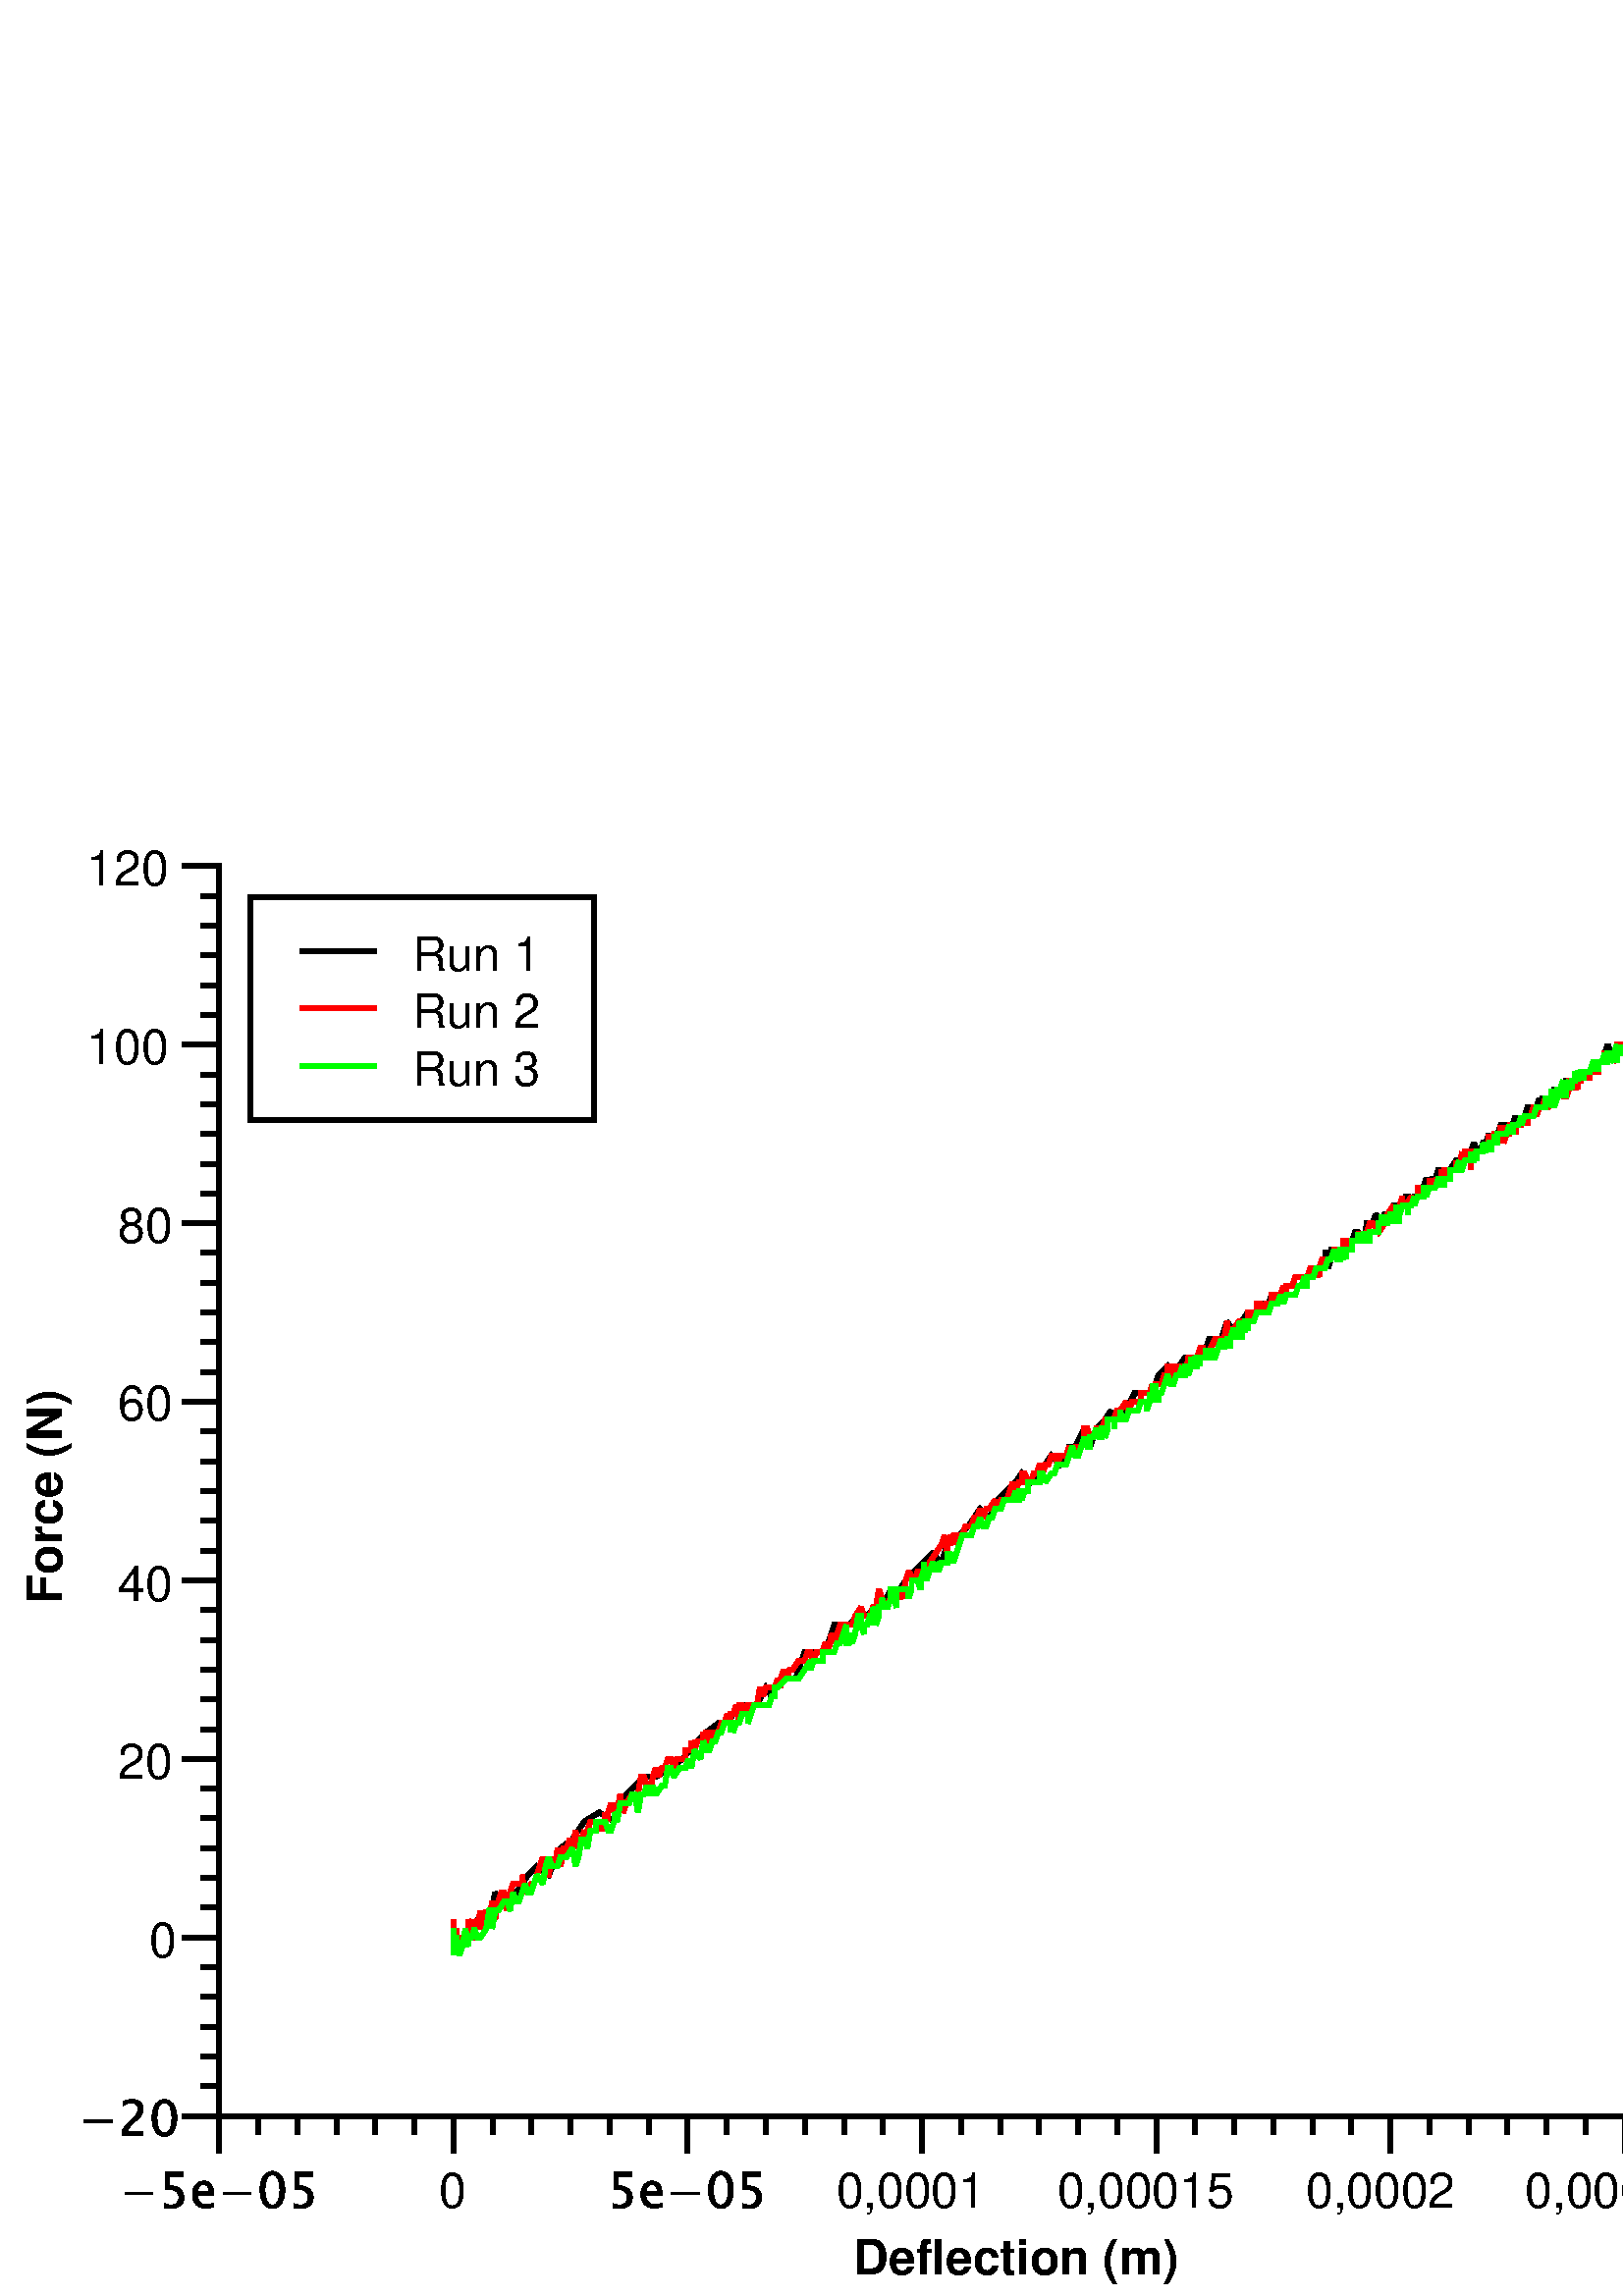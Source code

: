 %!PS-Adobe-3.0 EPSF-3.0
%%BoundingBox: 0 0 720 540
%%Pages: 0
%%BeginProlog
/bd {bind def} bind def
/c {curveto} bd
/f {findfont} bd
/l {lineto} bd
/m {moveto} bd
/r {rotate} bd
/s {show} bd
/cp {clip} bd
/fl {fill} bd
/rf {rectfill} bd
/np {newpath} bd
/lw {setlinewidth} bd
/lc {setlinecap} bd
/lj {setlinejoin} bd
/ml {setmiterlimit} bd
/ld {setdash} bd
/gl {glyphshow} bd
/gs {gsave} bd
/gr {grestore} bd
/st {stroke} bd
/sf {scalefont setfont} bd
/tr {translate} bd
/sw {stringwidth pop neg 0 rmoveto} bind def
/col {setrgbcolor} bd
%%EndProlog
np 0 540 m 720 540 l 720 0 l 0 0 l 0 540 l 
1 1 1 col
fl
gs
np 80.4 524.4 m 681.6 524.4 l 681.6 66 l 80.4 66 l 80.4 524.4 l 
cp
0 0 0 col
1.8 lw [] 0 ld 0 lj 2 ml 0 lc
np 166.286 124.937 m 166.286 131.486 l 166.286 128.211 l 166.286 134.76 l 167.376 128.211 l 170.649 131.486 l 175.012 138.034 l 179.375 138.034 l 181.556 147.857 l 184.828 144.583 l 189.191 147.857 l 193.554 154.406 l 196.827 157.68 l 201.19 154.406 l 
205.553 164.229 l 209.916 167.503 l 214.279 174.051 l 219.732 177.326 l 225.186 174.051 l 229.549 183.874 l 232.821 187.149 l 236.094 190.423 l 240.457 190.423 l 245.91 193.697 l 250.273 196.971 l 255.727 203.52 l 258.999 206.794 l 263.362 210.069 l 
266.635 210.069 l 270.998 216.617 l 274.27 216.617 l 277.542 216.617 l 280.814 223.166 l 282.996 219.891 l 286.268 226.44 l 288.45 226.44 l 291.722 226.44 l 294.994 236.263 l 298.266 236.263 l 301.539 236.263 l 303.72 239.537 l 305.902 246.086 l 
306.992 246.086 l 309.174 246.086 l 311.355 246.086 l 314.628 249.36 l 317.9 249.36 l 321.172 252.634 l 323.354 252.634 l 326.626 259.183 l 329.898 259.183 l 332.079 262.457 l 335.352 265.731 l 338.624 269.006 l 341.896 272.28 l 345.168 269.006 l 
347.35 275.554 l 351.713 278.829 l 354.985 282.103 l 359.348 288.651 l 362.62 285.377 l 365.893 291.926 l 369.165 295.2 l 372.437 298.474 l 374.619 301.749 l 377.891 298.474 l 380.072 301.749 l 383.345 305.023 l 385.526 308.297 l 388.798 305.023 l 
390.98 308.297 l 392.071 311.571 l 394.252 311.571 l 397.524 318.12 l 399.706 311.571 l 401.887 318.12 l 405.16 321.394 l 407.341 324.669 l 408.432 321.394 l 410.613 324.669 l 412.795 324.669 l 416.067 331.217 l 419.339 331.217 l 422.612 331.217 l 
424.793 337.766 l 428.065 341.04 l 430.247 337.766 l 432.428 341.04 l 434.61 344.314 l 437.882 344.314 l 440.064 344.314 l 442.245 347.589 l 443.336 350.863 l 445.517 350.863 l 446.608 350.863 l 447.699 350.863 l 449.88 357.411 l 452.062 354.137 l 
454.243 357.411 l 455.334 357.411 l 457.516 360.686 l 458.606 360.686 l 459.697 357.411 l 460.788 360.686 l 460.788 363.96 l 462.969 363.96 l 462.969 360.686 l 464.06 363.96 l 465.151 363.96 l 466.242 367.234 l 467.332 363.96 l 468.423 367.234 l 
470.605 367.234 l 471.695 370.509 l 473.877 370.509 l 474.968 373.783 l 477.149 373.783 l 479.331 373.783 l 480.421 377.057 l 482.603 377.057 l 483.694 377.057 l 484.784 380.331 l 485.875 380.331 l 485.875 383.606 l 486.966 377.057 l 488.057 380.331 l 
488.057 383.606 l 489.147 383.606 l 490.238 383.606 l 492.42 383.606 l 493.51 383.606 l 495.692 386.88 l 496.783 390.154 l 497.873 390.154 l 498.964 386.88 l 500.055 386.88 l 501.146 393.429 l 503.327 393.429 l 504.418 396.703 l 506.599 393.429 l 
507.69 396.703 l 509.872 396.703 l 510.962 399.977 l 512.053 399.977 l 513.144 396.703 l 514.235 399.977 l 515.325 403.251 l 516.416 403.251 l 517.507 399.977 l 518.598 403.251 l 519.688 403.251 l 520.779 406.526 l 521.87 406.526 l 522.96 409.8 l 
524.051 406.526 l 525.142 409.8 l 526.233 409.8 l 527.323 413.074 l 528.414 413.074 l 530.596 409.8 l 531.686 413.074 l 533.868 416.349 l 534.959 416.349 l 536.049 416.349 l 537.14 416.349 l 538.231 419.623 l 539.322 419.623 l 540.412 422.897 l 
541.503 419.623 l 542.594 419.623 l 543.685 422.897 l 544.775 422.897 l 545.866 426.171 l 546.957 422.897 l 548.048 426.171 l 548.048 422.897 l 549.138 426.171 l 550.229 429.446 l 552.411 429.446 l 553.501 429.446 l 554.592 429.446 l 555.683 432.72 l 
556.774 429.446 l 557.864 429.446 l 558.955 432.72 l 560.046 435.994 l 561.137 435.994 l 561.137 432.72 l 562.227 435.994 l 563.318 435.994 l 564.409 439.269 l 564.409 435.994 l 565.5 439.269 l 566.59 439.269 l 567.681 439.269 l 568.772 439.269 l 
569.863 442.543 l 570.953 442.543 l 572.044 442.543 l 573.135 442.543 l 574.226 445.817 l 576.407 445.817 l 578.589 445.817 l 580.77 449.091 l 582.952 449.091 l 584.042 452.366 l 586.224 452.366 l 587.315 452.366 l 588.405 455.64 l 589.496 458.914 l 
590.587 455.64 l 591.678 455.64 l 592.768 455.64 l 592.768 458.914 l 592.768 455.64 l 592.768 458.914 l 592.768 455.64 l 592.768 458.914 l 592.768 455.64 l 592.768 458.914 l 592.768 455.64 l 592.768 458.914 l 592.768 455.64 l 592.768 458.914 l 
592.768 455.64 l 
st
gr
gs
np 80.4 524.4 m 681.6 524.4 l 681.6 66 l 80.4 66 l 80.4 524.4 l 
cp
1 0 0 col
1.8 lw [] 0 ld 0 lj 2 ml 0 lc
np 166.286 128.211 m 166.286 131.486 l 166.286 128.211 l 166.286 131.486 l 166.286 128.211 l 166.286 131.486 l 166.286 134.76 l 166.286 128.211 l 166.286 131.486 l 166.286 128.211 l 166.286 131.486 l 166.286 134.76 l 166.286 128.211 l 166.286 131.486 l 
166.286 138.034 l 166.286 124.937 l 166.286 131.486 l 166.286 128.211 l 166.286 131.486 l 166.286 128.211 l 166.286 131.486 l 166.286 128.211 l 166.286 131.486 l 166.286 134.76 l 166.286 128.211 l 166.286 131.486 l 166.286 128.211 l 166.286 131.486 l 
167.376 134.76 l 167.376 128.211 l 168.467 131.486 l 169.558 131.486 l 170.649 131.486 l 170.649 134.76 l 171.739 131.486 l 171.739 128.211 l 171.739 131.486 l 171.739 134.76 l 171.739 138.034 l 172.83 134.76 l 172.83 138.034 l 172.83 131.486 l 
173.921 131.486 l 173.921 134.76 l 175.012 138.034 l 175.012 134.76 l 176.102 141.309 l 177.193 134.76 l 177.193 141.309 l 178.284 138.034 l 179.375 138.034 l 180.465 144.583 l 181.556 138.034 l 182.647 144.583 l 183.738 147.857 l 184.828 147.857 l 
185.919 141.309 l 187.01 147.857 l 188.101 151.131 l 190.282 151.131 l 191.373 151.131 l 191.373 154.406 l 192.464 147.857 l 194.645 151.131 l 195.736 151.131 l 197.917 157.68 l 199.008 160.954 l 200.099 154.406 l 201.19 154.406 l 202.28 160.954 l 
202.28 157.68 l 203.371 157.68 l 204.462 164.229 l 205.553 157.68 l 206.643 164.229 l 207.734 164.229 l 208.825 167.503 l 209.916 164.229 l 211.006 170.777 l 212.097 164.229 l 213.188 167.503 l 214.279 170.777 l 214.279 167.503 l 215.369 170.777 l 
216.46 174.051 l 217.551 174.051 l 218.642 174.051 l 219.732 170.777 l 220.823 174.051 l 221.914 170.777 l 221.914 177.326 l 223.005 174.051 l 223.005 177.326 l 224.095 180.6 l 224.095 177.326 l 225.186 180.6 l 226.277 177.326 l 227.368 183.874 l 
228.458 177.326 l 229.549 180.6 l 231.731 183.874 l 232.821 183.874 l 233.912 183.874 l 235.003 190.423 l 236.094 190.423 l 237.184 187.149 l 238.275 183.874 l 239.366 190.423 l 240.457 193.697 l 241.547 190.423 l 242.638 193.697 l 243.729 193.697 l 
244.82 196.971 l 245.91 196.971 l 247.001 193.697 l 248.092 196.971 l 249.183 196.971 l 250.273 196.971 l 251.364 196.971 l 251.364 200.246 l 252.455 200.246 l 253.546 200.246 l 253.546 203.52 l 254.636 200.246 l 255.727 203.52 l 256.818 203.52 l 
257.909 203.52 l 257.909 206.794 l 258.999 200.246 l 258.999 206.794 l 260.09 206.794 l 261.181 203.52 l 261.181 206.794 l 262.272 206.794 l 263.362 206.794 l 264.453 210.069 l 265.544 210.069 l 266.635 213.343 l 266.635 210.069 l 267.725 210.069 l 
267.725 213.343 l 268.816 213.343 l 269.907 216.617 l 270.998 210.069 l 270.998 216.617 l 272.088 216.617 l 273.179 213.343 l 274.27 216.617 l 275.361 216.617 l 276.451 216.617 l 277.542 216.617 l 278.633 223.166 l 279.724 219.891 l 280.814 223.166 l 
281.905 223.166 l 284.087 223.166 l 285.177 226.44 l 286.268 223.166 l 286.268 226.44 l 287.359 229.714 l 288.45 226.44 l 289.54 229.714 l 290.631 229.714 l 292.813 232.989 l 294.994 232.989 l 296.085 236.263 l 297.176 236.263 l 298.266 232.989 l 
299.357 236.263 l 301.539 236.263 l 302.629 239.537 l 303.72 236.263 l 304.811 242.811 l 305.902 239.537 l 306.992 242.811 l 308.083 246.086 l 309.174 246.086 l 311.355 246.086 l 312.446 246.086 l 313.537 249.36 l 315.718 252.634 l 316.809 249.36 l 
317.9 249.36 l 318.991 249.36 l 320.081 252.634 l 321.172 252.634 l 322.263 259.183 l 323.354 255.909 l 324.444 252.634 l 326.626 255.909 l 327.717 259.183 l 328.807 259.183 l 330.989 255.909 l 332.079 262.457 l 333.17 265.731 l 335.352 262.457 l 
336.442 265.731 l 338.624 265.731 l 340.805 269.006 l 342.987 272.28 l 345.168 275.554 l 346.259 278.829 l 347.35 272.28 l 347.35 275.554 l 348.441 278.829 l 348.441 275.554 l 349.531 278.829 l 350.622 278.829 l 350.622 275.554 l 351.713 278.829 l 
352.804 278.829 l 353.894 282.103 l 354.985 282.103 l 356.076 282.103 l 357.167 285.377 l 358.257 285.377 l 359.348 288.651 l 360.439 285.377 l 361.53 288.651 l 362.62 288.651 l 364.802 291.926 l 365.893 288.651 l 366.983 291.926 l 368.074 291.926 l 
369.165 291.926 l 370.256 295.2 l 371.346 298.474 l 372.437 295.2 l 373.528 298.474 l 374.619 298.474 l 374.619 301.749 l 375.709 301.749 l 376.8 298.474 l 377.891 298.474 l 378.982 301.749 l 380.072 301.749 l 381.163 305.023 l 382.254 301.749 l 
383.345 305.023 l 384.435 305.023 l 385.526 308.297 l 386.617 308.297 l 387.708 305.023 l 388.798 308.297 l 389.889 308.297 l 390.98 308.297 l 392.071 311.571 l 393.161 308.297 l 394.252 311.571 l 395.343 311.571 l 396.434 311.571 l 397.524 314.846 l 
397.524 318.12 l 398.615 318.12 l 399.706 314.846 l 400.797 314.846 l 401.887 318.12 l 402.978 318.12 l 404.069 318.12 l 405.16 321.394 l 406.25 321.394 l 407.341 321.394 l 408.432 321.394 l 409.523 324.669 l 410.613 324.669 l 412.795 327.943 l 
413.886 324.669 l 414.976 327.943 l 416.067 327.943 l 417.158 327.943 l 418.249 327.943 l 418.249 331.217 l 419.339 331.217 l 420.43 331.217 l 421.521 331.217 l 422.612 334.491 l 423.702 331.217 l 423.702 334.491 l 424.793 334.491 l 425.884 334.491 l 
426.975 337.766 l 428.065 337.766 l 428.065 341.04 l 429.156 341.04 l 429.156 337.766 l 430.247 337.766 l 430.247 341.04 l 431.338 341.04 l 431.338 337.766 l 432.428 341.04 l 433.519 341.04 l 434.61 337.766 l 435.701 344.314 l 436.791 344.314 l 
437.882 341.04 l 437.882 344.314 l 438.973 344.314 l 440.064 347.589 l 441.154 347.589 l 441.154 344.314 l 441.154 347.589 l 442.245 344.314 l 445.517 350.863 l 448.79 350.863 l 449.88 357.411 l 450.971 350.863 l 450.971 354.137 l 452.062 354.137 l 
454.243 357.411 l 455.334 357.411 l 456.425 357.411 l 457.516 357.411 l 457.516 360.686 l 458.606 360.686 l 459.697 357.411 l 459.697 360.686 l 460.788 360.686 l 460.788 363.96 l 461.879 363.96 l 461.879 360.686 l 462.969 363.96 l 462.969 360.686 l 
464.06 363.96 l 465.151 363.96 l 466.242 363.96 l 466.242 367.234 l 467.332 367.234 l 468.423 367.234 l 468.423 363.96 l 469.514 367.234 l 470.605 370.509 l 470.605 367.234 l 471.695 367.234 l 471.695 370.509 l 472.786 370.509 l 473.877 370.509 l 
474.968 373.783 l 476.058 373.783 l 477.149 373.783 l 478.24 373.783 l 479.331 373.783 l 480.421 377.057 l 481.512 377.057 l 482.603 377.057 l 483.694 373.783 l 483.694 377.057 l 484.784 380.331 l 485.875 380.331 l 486.966 380.331 l 488.057 380.331 l 
489.147 383.606 l 489.147 380.331 l 489.147 383.606 l 490.238 383.606 l 491.329 383.606 l 492.42 383.606 l 492.42 386.88 l 493.51 386.88 l 493.51 383.606 l 494.601 386.88 l 495.692 386.88 l 495.692 383.606 l 495.692 386.88 l 496.783 386.88 l 
497.873 386.88 l 497.873 390.154 l 498.964 386.88 l 500.055 386.88 l 501.146 390.154 l 502.236 393.429 l 503.327 393.429 l 505.509 390.154 l 507.69 393.429 l 508.781 396.703 l 510.962 399.977 l 510.962 396.703 l 512.053 396.703 l 513.144 399.977 l 
514.235 403.251 l 514.235 399.977 l 515.325 399.977 l 517.507 403.251 l 518.598 399.977 l 519.688 403.251 l 519.688 406.526 l 520.779 406.526 l 521.87 406.526 l 521.87 403.251 l 522.96 406.526 l 524.051 406.526 l 524.051 409.8 l 524.051 406.526 l 
525.142 406.526 l 525.142 409.8 l 526.233 406.526 l 527.323 409.8 l 528.414 409.8 l 528.414 413.074 l 528.414 409.8 l 529.505 409.8 l 529.505 413.074 l 530.596 413.074 l 530.596 409.8 l 531.686 413.074 l 532.777 413.074 l 533.868 413.074 l 
533.868 416.349 l 534.959 413.074 l 536.049 419.623 l 536.049 416.349 l 536.049 413.074 l 536.049 416.349 l 537.14 416.349 l 537.14 419.623 l 538.231 419.623 l 538.231 416.349 l 538.231 419.623 l 538.231 416.349 l 539.322 416.349 l 539.322 419.623 l 
539.322 416.349 l 539.322 419.623 l 539.322 413.074 l 539.322 416.349 l 539.322 419.623 l 542.594 419.623 l 543.685 419.623 l 543.685 422.897 l 543.685 419.623 l 544.775 422.897 l 544.775 419.623 l 545.866 422.897 l 545.866 426.171 l 545.866 422.897 l 
546.957 422.897 l 546.957 426.171 l 548.048 422.897 l 548.048 426.171 l 549.138 426.171 l 549.138 422.897 l 550.229 426.171 l 550.229 429.446 l 550.229 426.171 l 550.229 429.446 l 550.229 426.171 l 551.32 426.171 l 551.32 422.897 l 552.411 426.171 l 
552.411 429.446 l 552.411 426.171 l 553.501 426.171 l 553.501 429.446 l 553.501 426.171 l 553.501 429.446 l 554.592 429.446 l 555.683 426.171 l 555.683 429.446 l 556.774 429.446 l 557.864 429.446 l 558.955 432.72 l 560.046 432.72 l 560.046 429.446 l 
560.046 432.72 l 561.137 432.72 l 562.227 435.994 l 563.318 435.994 l 563.318 432.72 l 564.409 435.994 l 565.5 435.994 l 566.59 439.269 l 566.59 435.994 l 567.681 435.994 l 568.772 439.269 l 569.863 439.269 l 570.953 442.543 l 570.953 439.269 l 
572.044 442.543 l 573.135 442.543 l 573.135 439.269 l 574.226 442.543 l 574.226 439.269 l 575.316 442.543 l 575.316 445.817 l 576.407 445.817 l 576.407 442.543 l 577.498 445.817 l 578.589 442.543 l 578.589 445.817 l 579.679 445.817 l 579.679 449.091 l 
579.679 445.817 l 580.77 449.091 l 581.861 449.091 l 581.861 445.817 l 581.861 449.091 l 582.952 449.091 l 582.952 445.817 l 582.952 449.091 l 584.042 449.091 l 585.133 452.366 l 585.133 449.091 l 586.224 449.091 l 586.224 452.366 l 587.315 452.366 l 
588.405 452.366 l 588.405 455.64 l 589.496 455.64 l 589.496 452.366 l 589.496 455.64 l 590.587 455.64 l 590.587 452.366 l 590.587 455.64 l 591.678 452.366 l 591.678 455.64 l 591.678 452.366 l 592.768 455.64 l 592.768 458.914 l 593.859 458.914 l 
593.859 455.64 l 594.95 455.64 l 594.95 458.914 l 594.95 455.64 l 594.95 458.914 l 594.95 455.64 l 594.95 458.914 l 594.95 455.64 l 594.95 458.914 l 594.95 455.64 l 594.95 458.914 l 594.95 455.64 l 594.95 458.914 l 594.95 455.64 l 594.95 458.914 l 
594.95 455.64 l 594.95 458.914 l 594.95 455.64 l 594.95 458.914 l 594.95 455.64 l 594.95 458.914 l 594.95 455.64 l 594.95 458.914 l 594.95 455.64 l 594.95 458.914 l 594.95 455.64 l 594.95 458.914 l 594.95 455.64 l 594.95 458.914 l 594.95 455.64 l 
594.95 458.914 l 594.95 455.64 l 
st
gr
gs
np 80.4 524.4 m 681.6 524.4 l 681.6 66 l 80.4 66 l 80.4 524.4 l 
cp
0 1 0 col
1.8 lw [] 0 ld 0 lj 2 ml 0 lc
np 166.286 128.211 m 166.286 131.486 l 166.286 128.211 l 166.286 131.486 l 166.286 128.211 l 166.286 131.486 l 166.286 124.937 l 166.286 131.486 l 166.286 134.76 l 166.286 124.937 l 166.286 128.211 l 166.286 131.486 l 166.286 128.211 l 166.286 131.486 l 
166.286 134.76 l 166.286 124.937 l 166.286 131.486 l 166.286 128.211 l 166.286 134.76 l 166.286 128.211 l 166.286 131.486 l 166.286 128.211 l 166.286 131.486 l 166.286 128.211 l 166.286 131.486 l 166.286 128.211 l 166.286 124.937 l 166.286 128.211 l 
166.286 131.486 l 166.286 128.211 l 166.286 134.76 l 166.286 128.211 l 166.286 124.937 l 166.286 131.486 l 167.376 131.486 l 167.376 124.937 l 167.376 131.486 l 168.467 124.937 l 169.558 128.211 l 170.649 134.76 l 171.739 128.211 l 171.739 131.486 l 
172.83 131.486 l 173.921 134.76 l 175.012 131.486 l 176.102 131.486 l 178.284 134.76 l 179.375 141.309 l 180.465 141.309 l 180.465 134.76 l 181.556 141.309 l 182.647 141.309 l 184.828 144.583 l 185.919 144.583 l 187.01 141.309 l 188.101 147.857 l 
189.191 144.583 l 190.282 144.583 l 192.464 151.131 l 193.554 147.857 l 194.645 147.857 l 195.736 151.131 l 196.827 154.406 l 199.008 151.131 l 200.099 157.68 l 201.19 160.954 l 202.28 157.68 l 203.371 157.68 l 204.462 157.68 l 205.553 160.954 l 
206.643 160.954 l 207.734 160.954 l 209.916 164.229 l 211.006 157.68 l 212.097 160.954 l 213.188 167.503 l 214.279 167.503 l 215.369 164.229 l 216.46 170.777 l 217.551 170.777 l 218.642 170.777 l 218.642 174.051 l 219.732 174.051 l 220.823 174.051 l 
221.914 174.051 l 223.005 170.777 l 224.095 170.777 l 225.186 174.051 l 225.186 177.326 l 226.277 174.051 l 227.368 180.6 l 228.458 180.6 l 229.549 180.6 l 230.64 180.6 l 231.731 183.874 l 232.821 183.874 l 233.912 177.326 l 235.003 183.874 l 
236.094 183.874 l 237.184 187.149 l 238.275 183.874 l 239.366 187.149 l 240.457 183.874 l 242.638 187.149 l 243.729 187.149 l 244.82 193.697 l 245.91 193.697 l 247.001 190.423 l 249.183 193.697 l 251.364 193.697 l 252.455 196.971 l 253.546 193.697 l 
254.636 200.246 l 256.818 196.971 l 257.909 203.52 l 258.999 200.246 l 260.09 200.246 l 261.181 203.52 l 262.272 203.52 l 263.362 206.794 l 264.453 206.794 l 265.544 210.069 l 266.635 210.069 l 267.725 210.069 l 267.725 206.794 l 267.725 210.069 l 
268.816 210.069 l 268.816 206.794 l 269.907 210.069 l 270.998 210.069 l 272.088 213.343 l 273.179 213.343 l 274.27 213.343 l 274.27 210.069 l 275.361 213.343 l 276.451 216.617 l 277.542 216.617 l 278.633 216.617 l 279.724 216.617 l 280.814 216.617 l 
281.905 216.617 l 282.996 219.891 l 284.087 219.891 l 284.087 223.166 l 285.177 223.166 l 288.45 226.44 l 292.813 226.44 l 294.994 229.714 l 297.176 232.989 l 297.176 229.714 l 297.176 232.989 l 297.176 229.714 l 298.266 232.989 l 299.357 232.989 l 
300.448 232.989 l 301.539 232.989 l 301.539 236.263 l 302.629 236.263 l 303.72 236.263 l 304.811 236.263 l 305.902 236.263 l 306.992 239.537 l 308.083 239.537 l 309.174 242.811 l 310.265 246.086 l 310.265 239.537 l 311.355 239.537 l 312.446 242.811 l 
312.446 239.537 l 313.537 242.811 l 314.628 249.36 l 315.718 249.36 l 315.718 246.086 l 316.809 242.811 l 316.809 246.086 l 317.9 246.086 l 318.991 249.36 l 318.991 246.086 l 318.991 249.36 l 320.081 249.36 l 320.081 252.634 l 321.172 249.36 l 
321.172 246.086 l 322.263 249.36 l 322.263 252.634 l 323.354 252.634 l 323.354 255.909 l 324.444 252.634 l 325.535 252.634 l 326.626 255.909 l 326.626 259.183 l 327.717 259.183 l 327.717 255.909 l 328.807 252.634 l 328.807 255.909 l 328.807 259.183 l 
329.898 259.183 l 330.989 259.183 l 332.079 259.183 l 333.17 259.183 l 333.17 255.909 l 334.261 259.183 l 334.261 262.457 l 335.352 262.457 l 336.442 262.457 l 337.533 259.183 l 337.533 262.457 l 338.624 265.731 l 338.624 269.006 l 339.715 262.457 l 
340.805 265.731 l 341.896 269.006 l 342.987 265.731 l 342.987 269.006 l 344.078 265.731 l 345.168 269.006 l 346.259 269.006 l 347.35 269.006 l 347.35 272.28 l 348.441 272.28 l 349.531 269.006 l 350.622 272.28 l 351.713 275.554 l 352.804 278.829 l 
353.894 278.829 l 356.076 278.829 l 357.167 282.103 l 358.257 282.103 l 359.348 285.377 l 360.439 282.103 l 361.53 282.103 l 362.62 285.377 l 363.711 285.377 l 364.802 288.651 l 365.893 288.651 l 366.983 288.651 l 368.074 291.926 l 369.165 291.926 l 
370.256 291.926 l 371.346 291.926 l 372.437 295.2 l 372.437 291.926 l 373.528 291.926 l 373.528 295.2 l 374.619 295.2 l 374.619 291.926 l 375.709 295.2 l 376.8 295.2 l 376.8 298.474 l 377.891 298.474 l 378.982 298.474 l 380.072 298.474 l 
381.163 298.474 l 381.163 301.749 l 382.254 301.749 l 383.345 298.474 l 385.526 301.749 l 386.617 301.749 l 387.708 305.023 l 388.798 305.023 l 389.889 305.023 l 390.98 305.023 l 392.071 308.297 l 393.161 311.571 l 394.252 308.297 l 395.343 308.297 l 
396.434 311.571 l 397.524 314.846 l 398.615 311.571 l 399.706 311.571 l 399.706 314.846 l 400.797 314.846 l 401.887 318.12 l 402.978 314.846 l 404.069 314.846 l 404.069 318.12 l 405.16 318.12 l 405.16 314.846 l 406.25 318.12 l 406.25 321.394 l 
407.341 321.394 l 408.432 321.394 l 408.432 318.12 l 408.432 321.394 l 409.523 321.394 l 410.613 321.394 l 410.613 324.669 l 411.704 321.394 l 412.795 321.394 l 413.886 324.669 l 414.976 324.669 l 416.067 324.669 l 417.158 324.669 l 418.249 327.943 l 
419.339 327.943 l 420.43 327.943 l 420.43 324.669 l 421.521 327.943 l 421.521 331.217 l 422.612 327.943 l 422.612 331.217 l 422.612 334.491 l 422.612 331.217 l 423.702 331.217 l 423.702 334.491 l 423.702 331.217 l 424.793 327.943 l 424.793 331.217 l 
425.884 331.217 l 426.975 334.491 l 428.065 337.766 l 429.156 334.491 l 430.247 334.491 l 431.338 337.766 l 432.428 337.766 l 433.519 341.04 l 433.519 337.766 l 434.61 337.766 l 434.61 341.04 l 435.701 341.04 l 435.701 337.766 l 436.791 341.04 l 
436.791 344.314 l 436.791 341.04 l 436.791 344.314 l 437.882 341.04 l 438.973 341.04 l 438.973 344.314 l 440.064 344.314 l 440.064 341.04 l 440.064 344.314 l 441.154 344.314 l 442.245 344.314 l 442.245 347.589 l 442.245 344.314 l 443.336 344.314 l 
443.336 347.589 l 443.336 344.314 l 444.427 344.314 l 444.427 347.589 l 444.427 344.314 l 445.517 344.314 l 446.608 347.589 l 447.699 350.863 l 447.699 347.589 l 448.79 350.863 l 448.79 347.589 l 449.88 350.863 l 450.971 350.863 l 450.971 347.589 l 
450.971 350.863 l 452.062 354.137 l 452.062 350.863 l 452.062 354.137 l 453.153 354.137 l 453.153 350.863 l 453.153 354.137 l 454.243 354.137 l 454.243 357.411 l 455.334 354.137 l 455.334 350.863 l 455.334 354.137 l 456.425 354.137 l 456.425 357.411 l 
457.516 357.411 l 457.516 354.137 l 457.516 357.411 l 458.606 357.411 l 459.697 357.411 l 460.788 360.686 l 461.879 360.686 l 462.969 360.686 l 464.06 360.686 l 465.151 360.686 l 466.242 363.96 l 467.332 363.96 l 468.423 363.96 l 469.514 367.234 l 
470.605 363.96 l 471.695 367.234 l 472.786 367.234 l 473.877 367.234 l 474.968 367.234 l 476.058 370.509 l 477.149 370.509 l 478.24 373.783 l 478.24 370.509 l 479.331 370.509 l 479.331 373.783 l 480.421 373.783 l 481.512 373.783 l 482.603 377.057 l 
483.694 377.057 l 484.784 377.057 l 485.875 377.057 l 486.966 380.331 l 488.057 380.331 l 489.147 383.606 l 490.238 380.331 l 491.329 380.331 l 491.329 383.606 l 492.42 383.606 l 493.51 380.331 l 493.51 383.606 l 494.601 383.606 l 495.692 383.606 l 
495.692 386.88 l 495.692 383.606 l 495.692 386.88 l 496.783 386.88 l 497.873 386.88 l 497.873 390.154 l 497.873 386.88 l 498.964 386.88 l 500.055 390.154 l 500.055 386.88 l 501.146 390.154 l 501.146 386.88 l 502.236 386.88 l 502.236 390.154 l 
503.327 390.154 l 504.418 390.154 l 505.509 390.154 l 505.509 393.429 l 506.599 393.429 l 506.599 396.703 l 506.599 393.429 l 507.69 393.429 l 507.69 396.703 l 507.69 393.429 l 508.781 393.429 l 508.781 396.703 l 508.781 393.429 l 509.872 396.703 l 
509.872 393.429 l 509.872 396.703 l 510.962 396.703 l 510.962 393.429 l 510.962 396.703 l 512.053 396.703 l 512.053 399.977 l 512.053 396.703 l 513.144 393.429 l 513.144 396.703 l 514.235 399.977 l 515.325 399.977 l 516.416 399.977 l 516.416 396.703 l 
516.416 399.977 l 517.507 399.977 l 518.598 403.251 l 518.598 399.977 l 519.688 403.251 l 520.779 403.251 l 521.87 403.251 l 521.87 406.526 l 522.96 406.526 l 522.96 403.251 l 524.051 406.526 l 525.142 406.526 l 526.233 406.526 l 527.323 409.8 l 
527.323 406.526 l 527.323 409.8 l 528.414 409.8 l 529.505 409.8 l 529.505 406.526 l 529.505 409.8 l 530.596 409.8 l 531.686 409.8 l 531.686 413.074 l 532.777 413.074 l 533.868 413.074 l 534.959 416.349 l 534.959 413.074 l 536.049 413.074 l 
537.14 416.349 l 538.231 416.349 l 539.322 416.349 l 539.322 419.623 l 539.322 416.349 l 540.412 416.349 l 540.412 419.623 l 541.503 416.349 l 541.503 419.623 l 542.594 419.623 l 543.685 419.623 l 543.685 422.897 l 544.775 419.623 l 545.866 422.897 l 
546.957 422.897 l 546.957 419.623 l 546.957 422.897 l 548.048 422.897 l 548.048 426.171 l 548.048 422.897 l 548.048 426.171 l 548.048 422.897 l 548.048 426.171 l 548.048 422.897 l 549.138 422.897 l 549.138 426.171 l 550.229 426.171 l 551.32 426.171 l 
552.411 426.171 l 553.501 429.446 l 554.592 426.171 l 554.592 429.446 l 555.683 429.446 l 556.774 429.446 l 557.864 432.72 l 557.864 429.446 l 558.955 432.72 l 560.046 432.72 l 561.137 432.72 l 562.227 432.72 l 563.318 435.994 l 564.409 435.994 l 
565.5 435.994 l 566.59 435.994 l 566.59 439.269 l 567.681 439.269 l 568.772 439.269 l 568.772 442.543 l 568.772 435.994 l 569.863 439.269 l 569.863 442.543 l 569.863 439.269 l 569.863 435.994 l 570.953 439.269 l 570.953 442.543 l 572.044 442.543 l 
573.135 445.817 l 573.135 439.269 l 573.135 442.543 l 574.226 442.543 l 574.226 445.817 l 574.226 439.269 l 574.226 442.543 l 575.316 445.817 l 575.316 442.543 l 575.316 445.817 l 576.407 442.543 l 576.407 445.817 l 577.498 445.817 l 577.498 449.091 l 
578.589 445.817 l 579.679 449.091 l 579.679 445.817 l 579.679 449.091 l 580.77 449.091 l 580.77 445.817 l 580.77 449.091 l 580.77 445.817 l 580.77 449.091 l 581.861 449.091 l 582.952 449.091 l 584.042 452.366 l 585.133 452.366 l 585.133 449.091 l 
585.133 452.366 l 586.224 452.366 l 586.224 449.091 l 586.224 452.366 l 587.315 452.366 l 588.405 455.64 l 588.405 452.366 l 589.496 452.366 l 589.496 455.64 l 590.587 455.64 l 590.587 452.366 l 590.587 455.64 l 590.587 452.366 l 591.678 455.64 l 
592.768 458.914 l 592.768 452.366 l 592.768 455.64 l 592.768 458.914 l 592.768 455.64 l 593.859 455.64 l 593.859 458.914 l 593.859 455.64 l 593.859 458.914 l 593.859 455.64 l 593.859 458.914 l 593.859 455.64 l 593.859 458.914 l 593.859 455.64 l 
593.859 458.914 l 593.859 455.64 l 593.859 458.914 l 593.859 455.64 l 593.859 458.914 l 593.859 455.64 l 593.859 458.914 l 593.859 455.64 l 593.859 458.914 l 593.859 455.64 l 593.859 458.914 l 593.859 455.64 l 593.859 458.914 l 593.859 455.64 l 
593.859 458.914 l 
st
gr
0 0 0 col
/Helvetica-Bold f 17.909 sf
22.8 253.8 m
gs
90 r
(Force \(N\)) s
gr
np 30.751 63.572 m 30.751 64.451 l 41.157 64.451 l 41.157 63.572 l 30.751 63.572 l 44.694 58.8 m 44.694 60.321 l 45.197 61.498 46.215 62.781 47.748 64.17 c 48.74 65.058 l 50.015 66.212 50.653 67.358 50.653 68.494 c 
50.653 69.221 50.435 69.792 49.999 70.208 c 49.563 70.624 48.962 70.832 48.196 70.832 c 47.301 70.832 46.242 70.487 45.019 69.795 c 45.019 71.316 l 46.174 71.861 47.322 72.133 48.465 72.133 c 49.683 72.133 50.66 71.805 
51.396 71.149 c 52.131 70.492 52.499 69.622 52.499 68.538 c 52.499 67.759 52.313 67.068 51.941 66.464 c 51.569 65.861 50.876 65.128 49.862 64.267 c 49.194 63.696 l 47.806 62.518 47.003 61.393 46.786 60.321 c 52.437 60.321 l 
52.437 58.8 l 44.694 58.8 l 60.295 58.475 m 58.93 58.475 57.83 59.1 56.995 60.351 c 56.16 61.602 55.743 63.253 55.743 65.304 c 55.743 67.355 56.16 69.006 56.995 70.257 c 57.83 71.507 58.93 72.133 60.295 72.133 c 
61.666 72.133 62.768 71.509 63.6 70.261 c 64.432 69.013 64.848 67.361 64.848 65.304 c 64.848 63.253 64.432 61.602 63.6 60.351 c 62.768 59.1 61.666 58.475 60.295 58.475 c 60.291 59.776 m 62.099 59.776 63.002 61.618 63.002 65.304 c 
63.002 68.99 62.099 70.832 60.291 70.832 c 58.489 70.832 57.588 68.99 57.588 65.304 c 57.588 61.618 58.489 59.776 60.291 59.776 c 
0 0 0 col
fl
0 0 0 col
/Helvetica f 17.909 sf
54.6 124.2 m (0) s
0 0 0 col
43.2 189.6 m (20) s
0 0 0 col
43.2 255 m (40) s
0 0 0 col
43.2 321 m (60) s
0 0 0 col
43.2 386.4 m (80) s
0 0 0 col
31.8 451.8 m (100) s
0 0 0 col
31.8 517.2 m (120) s
0 0 0 col
1.8 lw [] 0 ld 2 lj 2 lc
np 80.4 76.914 m 74.4 76.914 l 
st
0 0 0 col
1.8 lw [] 0 ld 2 lj 2 lc
np 80.4 87.829 m 74.4 87.829 l 
st
0 0 0 col
1.8 lw [] 0 ld 2 lj 2 lc
np 80.4 109.657 m 74.4 109.657 l 
st
0 0 0 col
1.8 lw [] 0 ld 2 lj 2 lc
np 80.4 120.571 m 74.4 120.571 l 
st
0 0 0 col
1.8 lw [] 0 ld 2 lj 2 lc
np 80.4 142.4 m 74.4 142.4 l 
st
0 0 0 col
1.8 lw [] 0 ld 2 lj 2 lc
np 80.4 153.314 m 74.4 153.314 l 
st
0 0 0 col
1.8 lw [] 0 ld 2 lj 2 lc
np 80.4 175.143 m 74.4 175.143 l 
st
0 0 0 col
1.8 lw [] 0 ld 2 lj 2 lc
np 80.4 186.057 m 74.4 186.057 l 
st
0 0 0 col
1.8 lw [] 0 ld 2 lj 2 lc
np 80.4 207.886 m 74.4 207.886 l 
st
0 0 0 col
1.8 lw [] 0 ld 2 lj 2 lc
np 80.4 218.8 m 74.4 218.8 l 
st
0 0 0 col
1.8 lw [] 0 ld 2 lj 2 lc
np 80.4 240.629 m 74.4 240.629 l 
st
0 0 0 col
1.8 lw [] 0 ld 2 lj 2 lc
np 80.4 251.543 m 74.4 251.543 l 
st
0 0 0 col
1.8 lw [] 0 ld 2 lj 2 lc
np 80.4 273.371 m 74.4 273.371 l 
st
0 0 0 col
1.8 lw [] 0 ld 2 lj 2 lc
np 80.4 284.286 m 74.4 284.286 l 
st
0 0 0 col
1.8 lw [] 0 ld 2 lj 2 lc
np 80.4 306.114 m 74.4 306.114 l 
st
0 0 0 col
1.8 lw [] 0 ld 2 lj 2 lc
np 80.4 317.029 m 74.4 317.029 l 
st
0 0 0 col
1.8 lw [] 0 ld 2 lj 2 lc
np 80.4 338.857 m 74.4 338.857 l 
st
0 0 0 col
1.8 lw [] 0 ld 2 lj 2 lc
np 80.4 349.771 m 74.4 349.771 l 
st
0 0 0 col
1.8 lw [] 0 ld 2 lj 2 lc
np 80.4 371.6 m 74.4 371.6 l 
st
0 0 0 col
1.8 lw [] 0 ld 2 lj 2 lc
np 80.4 382.514 m 74.4 382.514 l 
st
0 0 0 col
1.8 lw [] 0 ld 2 lj 2 lc
np 80.4 404.343 m 74.4 404.343 l 
st
0 0 0 col
1.8 lw [] 0 ld 2 lj 2 lc
np 80.4 415.257 m 74.4 415.257 l 
st
0 0 0 col
1.8 lw [] 0 ld 2 lj 2 lc
np 80.4 437.086 m 74.4 437.086 l 
st
0 0 0 col
1.8 lw [] 0 ld 2 lj 2 lc
np 80.4 448 m 74.4 448 l 
st
0 0 0 col
1.8 lw [] 0 ld 2 lj 2 lc
np 80.4 469.829 m 74.4 469.829 l 
st
0 0 0 col
1.8 lw [] 0 ld 2 lj 2 lc
np 80.4 480.743 m 74.4 480.743 l 
st
0 0 0 col
1.8 lw [] 0 ld 2 lj 2 lc
np 80.4 502.571 m 74.4 502.571 l 
st
0 0 0 col
1.8 lw [] 0 ld 2 lj 2 lc
np 80.4 513.486 m 74.4 513.486 l 
st
0 0 0 col
1.8 lw [] 0 ld 2 lj 2 lc
np 80.4 98.743 m 74.4 98.743 l 
st
0 0 0 col
1.8 lw [] 0 ld 2 lj 2 lc
np 80.4 164.229 m 74.4 164.229 l 
st
0 0 0 col
1.8 lw [] 0 ld 2 lj 2 lc
np 80.4 229.714 m 74.4 229.714 l 
st
0 0 0 col
1.8 lw [] 0 ld 2 lj 2 lc
np 80.4 295.2 m 74.4 295.2 l 
st
0 0 0 col
1.8 lw [] 0 ld 2 lj 2 lc
np 80.4 360.686 m 74.4 360.686 l 
st
0 0 0 col
1.8 lw [] 0 ld 2 lj 2 lc
np 80.4 426.171 m 74.4 426.171 l 
st
0 0 0 col
1.8 lw [] 0 ld 2 lj 2 lc
np 80.4 491.657 m 74.4 491.657 l 
st
0 0 0 col
1.8 lw [] 0 ld 2 lj 2 lc
np 80.4 66 m 67.8 66 l 
st
0 0 0 col
1.8 lw [] 0 ld 2 lj 2 lc
np 80.4 131.486 m 67.8 131.486 l 
st
0 0 0 col
1.8 lw [] 0 ld 2 lj 2 lc
np 80.4 196.971 m 67.8 196.971 l 
st
0 0 0 col
1.8 lw [] 0 ld 2 lj 2 lc
np 80.4 262.457 m 67.8 262.457 l 
st
0 0 0 col
1.8 lw [] 0 ld 2 lj 2 lc
np 80.4 327.943 m 67.8 327.943 l 
st
0 0 0 col
1.8 lw [] 0 ld 2 lj 2 lc
np 80.4 393.429 m 67.8 393.429 l 
st
0 0 0 col
1.8 lw [] 0 ld 2 lj 2 lc
np 80.4 458.914 m 67.8 458.914 l 
st
0 0 0 col
1.8 lw [] 0 ld 2 lj 2 lc
np 80.4 524.4 m 67.8 524.4 l 
st
0 0 0 col
1.8 lw [] 0 ld 2 lj 2 lc
np 80.4 524.4 m 80.4 66 l 
st
0 0 0 col
/Helvetica-Bold f 17.909 sf
312.9 7.8 m (Deflection \(m\)) s
np 45.751 37.172 m 45.751 38.051 l 56.157 38.051 l 56.157 37.172 l 45.751 37.172 l 60.389 32.347 m 60.389 33.894 l 61.25 33.548 62.07 33.376 62.849 33.376 c 63.705 33.376 64.377 33.627 64.867 34.131 c 65.356 34.635 
65.6 35.33 65.6 36.215 c 65.6 37.164 65.255 37.889 64.563 38.39 c 63.872 38.891 62.873 39.141 61.566 39.141 c 61.261 39.141 60.942 39.121 60.608 39.08 c 60.608 45.408 l 67.191 45.408 l 67.191 43.887 l 
62.129 43.887 l 62.129 40.468 l 63.799 40.468 65.102 40.085 66.04 39.317 c 66.977 38.549 67.446 37.486 67.446 36.127 c 67.446 34.861 67.02 33.869 66.167 33.151 c 65.315 32.434 64.138 32.075 62.639 32.075 c 61.971 32.075 
61.221 32.166 60.389 32.347 c 78.328 32.708 m 77.167 32.356 76.174 32.18 75.348 32.18 c 73.936 32.18 72.787 32.647 71.903 33.581 c 71.018 34.515 70.576 35.725 70.576 37.212 c 70.576 38.658 70.967 39.843 71.749 40.768 c 
72.531 41.693 73.532 42.156 74.75 42.156 c 75.905 42.156 76.797 41.744 77.427 40.921 c 78.056 40.098 78.371 38.93 78.371 37.419 c 78.363 36.891 l 72.342 36.891 l 72.594 34.63 73.704 33.499 75.673 33.499 c 76.394 33.499 
77.279 33.695 78.328 34.087 c 78.328 32.708 l 72.421 38.192 m 76.631 38.192 l 76.631 39.967 75.969 40.855 74.645 40.855 c 73.315 40.855 72.574 39.967 72.421 38.192 c 81.751 37.172 m 81.751 38.051 l 92.157 38.051 l 
92.157 37.172 l 81.751 37.172 l 99.895 32.075 m 98.53 32.075 97.43 32.7 96.595 33.951 c 95.76 35.202 95.343 36.853 95.343 38.904 c 95.343 40.955 95.76 42.606 96.595 43.856 c 97.43 45.108 98.53 45.733 99.895 45.733 c 
101.266 45.733 102.368 45.109 103.2 43.861 c 104.032 42.613 104.448 40.961 104.448 38.904 c 104.448 36.853 104.032 35.202 103.2 33.951 c 102.368 32.7 101.266 32.075 99.895 32.075 c 99.891 33.376 m 101.699 33.376 102.602 35.218 
102.602 38.904 c 102.602 42.59 101.699 44.432 99.891 44.432 c 98.089 44.432 97.188 42.59 97.188 38.904 c 97.188 35.218 98.089 33.376 99.891 33.376 c 107.788 32.347 m 107.788 33.894 l 108.65 33.548 109.47 33.376 110.249 33.376 c 
111.105 33.376 111.777 33.627 112.267 34.131 c 112.756 34.635 113 35.33 113 36.215 c 113 37.164 112.655 37.889 111.963 38.39 c 111.272 38.891 110.273 39.141 108.966 39.141 c 108.662 39.141 108.342 39.121 108.008 39.08 c 
108.008 45.408 l 114.591 45.408 l 114.591 43.887 l 109.529 43.887 l 109.529 40.468 l 111.199 40.468 112.502 40.085 113.44 39.317 c 114.377 38.549 114.846 37.486 114.846 36.127 c 114.846 34.861 114.42 33.869 113.567 33.151 c 112.715 32.434 
111.538 32.075 110.038 32.075 c 109.371 32.075 108.621 32.166 107.788 32.347 c 
0 0 0 col
fl
0 0 0 col
/Helvetica f 17.909 sf
160.8 32.4 m (0) s
np 224.788 32.347 m 224.788 33.894 l 225.65 33.548 226.47 33.376 227.249 33.376 c 228.105 33.376 228.777 33.627 229.267 34.131 c 229.756 34.635 230 35.33 230 36.215 c 230 37.164 229.655 37.889 228.963 38.39 c 228.272 38.891 
227.273 39.141 225.966 39.141 c 225.662 39.141 225.342 39.121 225.008 39.08 c 225.008 45.408 l 231.591 45.408 l 231.591 43.887 l 226.529 43.887 l 226.529 40.468 l 228.199 40.468 229.502 40.085 230.44 39.317 c 231.377 38.549 231.846 37.486 
231.846 36.127 c 231.846 34.861 231.42 33.869 230.567 33.151 c 229.715 32.434 228.538 32.075 227.038 32.075 c 226.371 32.075 225.621 32.166 224.788 32.347 c 242.728 32.708 m 241.567 32.356 240.574 32.18 239.748 32.18 c 238.336 32.18 
237.188 32.647 236.303 33.581 c 235.418 34.515 234.976 35.725 234.976 37.212 c 234.976 38.658 235.367 39.843 236.149 40.768 c 236.931 41.693 237.932 42.156 239.15 42.156 c 240.305 42.156 241.197 41.744 241.827 40.921 c 242.457 40.098 
242.771 38.93 242.771 37.419 c 242.763 36.891 l 236.742 36.891 l 236.994 34.63 238.104 33.499 240.073 33.499 c 240.794 33.499 241.679 33.695 242.728 34.087 c 242.728 32.708 l 236.821 38.192 m 241.031 38.192 l 241.031 39.967 240.369 40.855 
239.045 40.855 c 237.715 40.855 236.974 39.967 236.821 38.192 c 246.151 37.172 m 246.151 38.051 l 256.557 38.051 l 256.557 37.172 l 246.151 37.172 l 264.295 32.075 m 262.93 32.075 261.83 32.7 260.995 33.951 c 260.16 35.202 259.743 36.853 
259.743 38.904 c 259.743 40.955 260.16 42.606 260.995 43.856 c 261.83 45.108 262.93 45.733 264.295 45.733 c 265.666 45.733 266.768 45.109 267.6 43.861 c 268.432 42.613 268.848 40.961 268.848 38.904 c 268.848 36.853 268.432 35.202 
267.6 33.951 c 266.768 32.7 265.666 32.075 264.295 32.075 c 264.291 33.376 m 266.099 33.376 267.002 35.218 267.002 38.904 c 267.002 42.59 266.099 44.432 264.291 44.432 c 262.489 44.432 261.588 42.59 261.588 38.904 c 261.588 35.218 
262.489 33.376 264.291 33.376 c 272.188 32.347 m 272.188 33.894 l 273.05 33.548 273.87 33.376 274.649 33.376 c 275.505 33.376 276.177 33.627 276.667 34.131 c 277.156 34.635 277.4 35.33 277.4 36.215 c 277.4 37.164 277.055 37.889 
276.363 38.39 c 275.672 38.891 274.673 39.141 273.366 39.141 c 273.062 39.141 272.742 39.121 272.408 39.08 c 272.408 45.408 l 278.991 45.408 l 278.991 43.887 l 273.929 43.887 l 273.929 40.468 l 275.599 40.468 276.902 40.085 
277.84 39.317 c 278.777 38.549 279.246 37.486 279.246 36.127 c 279.246 34.861 278.82 33.869 277.967 33.151 c 277.115 32.434 275.938 32.075 274.438 32.075 c 273.771 32.075 273.021 32.166 272.188 32.347 c 
0 0 0 col
fl
0 0 0 col
306.6 32.4 m (0,0001) s
0 0 0 col
387.6 32.4 m (0,00015) s
0 0 0 col
478.8 32.4 m (0,0002) s
0 0 0 col
559.2 32.4 m (0,00025) s
0 0 0 col
650.4 32.4 m (0,0003) s
0 0 0 col
1.8 lw [] 0 ld 2 lj 2 lc
np 94.714 66 m 94.714 60 l 
st
0 0 0 col
1.8 lw [] 0 ld 2 lj 2 lc
np 109.029 66 m 109.029 60 l 
st
0 0 0 col
1.8 lw [] 0 ld 2 lj 2 lc
np 137.657 66 m 137.657 60 l 
st
0 0 0 col
1.8 lw [] 0 ld 2 lj 2 lc
np 151.971 66 m 151.971 60 l 
st
0 0 0 col
1.8 lw [] 0 ld 2 lj 2 lc
np 180.6 66 m 180.6 60 l 
st
0 0 0 col
1.8 lw [] 0 ld 2 lj 2 lc
np 194.914 66 m 194.914 60 l 
st
0 0 0 col
1.8 lw [] 0 ld 2 lj 2 lc
np 223.543 66 m 223.543 60 l 
st
0 0 0 col
1.8 lw [] 0 ld 2 lj 2 lc
np 237.857 66 m 237.857 60 l 
st
0 0 0 col
1.8 lw [] 0 ld 2 lj 2 lc
np 266.486 66 m 266.486 60 l 
st
0 0 0 col
1.8 lw [] 0 ld 2 lj 2 lc
np 280.8 66 m 280.8 60 l 
st
0 0 0 col
1.8 lw [] 0 ld 2 lj 2 lc
np 309.429 66 m 309.429 60 l 
st
0 0 0 col
1.8 lw [] 0 ld 2 lj 2 lc
np 323.743 66 m 323.743 60 l 
st
0 0 0 col
1.8 lw [] 0 ld 2 lj 2 lc
np 352.371 66 m 352.371 60 l 
st
0 0 0 col
1.8 lw [] 0 ld 2 lj 2 lc
np 366.686 66 m 366.686 60 l 
st
0 0 0 col
1.8 lw [] 0 ld 2 lj 2 lc
np 395.314 66 m 395.314 60 l 
st
0 0 0 col
1.8 lw [] 0 ld 2 lj 2 lc
np 409.628 66 m 409.628 60 l 
st
0 0 0 col
1.8 lw [] 0 ld 2 lj 2 lc
np 438.257 66 m 438.257 60 l 
st
0 0 0 col
1.8 lw [] 0 ld 2 lj 2 lc
np 452.571 66 m 452.571 60 l 
st
0 0 0 col
1.8 lw [] 0 ld 2 lj 2 lc
np 481.2 66 m 481.2 60 l 
st
0 0 0 col
1.8 lw [] 0 ld 2 lj 2 lc
np 495.514 66 m 495.514 60 l 
st
0 0 0 col
1.8 lw [] 0 ld 2 lj 2 lc
np 524.143 66 m 524.143 60 l 
st
0 0 0 col
1.8 lw [] 0 ld 2 lj 2 lc
np 538.457 66 m 538.457 60 l 
st
0 0 0 col
1.8 lw [] 0 ld 2 lj 2 lc
np 567.086 66 m 567.086 60 l 
st
0 0 0 col
1.8 lw [] 0 ld 2 lj 2 lc
np 581.4 66 m 581.4 60 l 
st
0 0 0 col
1.8 lw [] 0 ld 2 lj 2 lc
np 610.029 66 m 610.029 60 l 
st
0 0 0 col
1.8 lw [] 0 ld 2 lj 2 lc
np 624.343 66 m 624.343 60 l 
st
0 0 0 col
1.8 lw [] 0 ld 2 lj 2 lc
np 652.971 66 m 652.971 60 l 
st
0 0 0 col
1.8 lw [] 0 ld 2 lj 2 lc
np 667.286 66 m 667.286 60 l 
st
0 0 0 col
1.8 lw [] 0 ld 2 lj 2 lc
np 123.343 66 m 123.343 60 l 
st
0 0 0 col
1.8 lw [] 0 ld 2 lj 2 lc
np 209.229 66 m 209.229 60 l 
st
0 0 0 col
1.8 lw [] 0 ld 2 lj 2 lc
np 295.114 66 m 295.114 60 l 
st
0 0 0 col
1.8 lw [] 0 ld 2 lj 2 lc
np 381 66 m 381 60 l 
st
0 0 0 col
1.8 lw [] 0 ld 2 lj 2 lc
np 466.886 66 m 466.886 60 l 
st
0 0 0 col
1.8 lw [] 0 ld 2 lj 2 lc
np 552.771 66 m 552.771 60 l 
st
0 0 0 col
1.8 lw [] 0 ld 2 lj 2 lc
np 638.657 66 m 638.657 60 l 
st
0 0 0 col
1.8 lw [] 0 ld 2 lj 2 lc
np 80.4 66 m 80.4 53.4 l 
st
0 0 0 col
1.8 lw [] 0 ld 2 lj 2 lc
np 166.286 66 m 166.286 53.4 l 
st
0 0 0 col
1.8 lw [] 0 ld 2 lj 2 lc
np 252.171 66 m 252.171 53.4 l 
st
0 0 0 col
1.8 lw [] 0 ld 2 lj 2 lc
np 338.057 66 m 338.057 53.4 l 
st
0 0 0 col
1.8 lw [] 0 ld 2 lj 2 lc
np 423.943 66 m 423.943 53.4 l 
st
0 0 0 col
1.8 lw [] 0 ld 2 lj 2 lc
np 509.829 66 m 509.829 53.4 l 
st
0 0 0 col
1.8 lw [] 0 ld 2 lj 2 lc
np 595.714 66 m 595.714 53.4 l 
st
0 0 0 col
1.8 lw [] 0 ld 2 lj 2 lc
np 681.6 66 m 681.6 53.4 l 
st
0 0 0 col
1.8 lw [] 0 ld 2 lj 2 lc
np 80.4 66 m 681.6 66 l 
st
0 0 0 col
1.731 lw [] 0 ld 0 lj 2 ml 2 lc
np 91.8 513 m 217.8 513 l 217.8 431.4 l 91.8 431.4 l 91.8 513 l 
st
0 0 0 col
1.731 lw [] 0 ld 0 lj 2 ml 0 lc
np 109.8 493.2 m 138 493.2 l 
st
0 0 0 col
/Helvetica f 17.462 sf
146.4 486 m ( Run 1) s
1 0 0 col
1.731 lw [] 0 ld 0 lj 2 ml 0 lc
np 109.8 472.2 m 138 472.2 l 
st
0 0 0 col
146.4 465 m ( Run 2) s
0 1 0 col
1.731 lw [] 0 ld 0 lj 2 ml 0 lc
np 109.8 451.2 m 138 451.2 l 
st
0 0 0 col
146.4 444 m ( Run 3) s
%%EOF